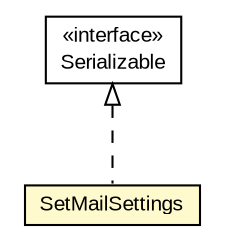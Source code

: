 #!/usr/local/bin/dot
#
# Class diagram 
# Generated by UMLGraph version R5_6-24-gf6e263 (http://www.umlgraph.org/)
#

digraph G {
	edge [fontname="arial",fontsize=10,labelfontname="arial",labelfontsize=10];
	node [fontname="arial",fontsize=10,shape=plaintext];
	nodesep=0.25;
	ranksep=0.5;
	// org.miloss.fgsms.services.interfaces.policyconfiguration.SetMailSettings
	c1099819 [label=<<table title="org.miloss.fgsms.services.interfaces.policyconfiguration.SetMailSettings" border="0" cellborder="1" cellspacing="0" cellpadding="2" port="p" bgcolor="lemonChiffon" href="./SetMailSettings.html">
		<tr><td><table border="0" cellspacing="0" cellpadding="1">
<tr><td align="center" balign="center"> SetMailSettings </td></tr>
		</table></td></tr>
		</table>>, URL="./SetMailSettings.html", fontname="arial", fontcolor="black", fontsize=10.0];
	//org.miloss.fgsms.services.interfaces.policyconfiguration.SetMailSettings implements java.io.Serializable
	c1100532:p -> c1099819:p [dir=back,arrowtail=empty,style=dashed];
	// java.io.Serializable
	c1100532 [label=<<table title="java.io.Serializable" border="0" cellborder="1" cellspacing="0" cellpadding="2" port="p" href="http://java.sun.com/j2se/1.4.2/docs/api/java/io/Serializable.html">
		<tr><td><table border="0" cellspacing="0" cellpadding="1">
<tr><td align="center" balign="center"> &#171;interface&#187; </td></tr>
<tr><td align="center" balign="center"> Serializable </td></tr>
		</table></td></tr>
		</table>>, URL="http://java.sun.com/j2se/1.4.2/docs/api/java/io/Serializable.html", fontname="arial", fontcolor="black", fontsize=10.0];
}

